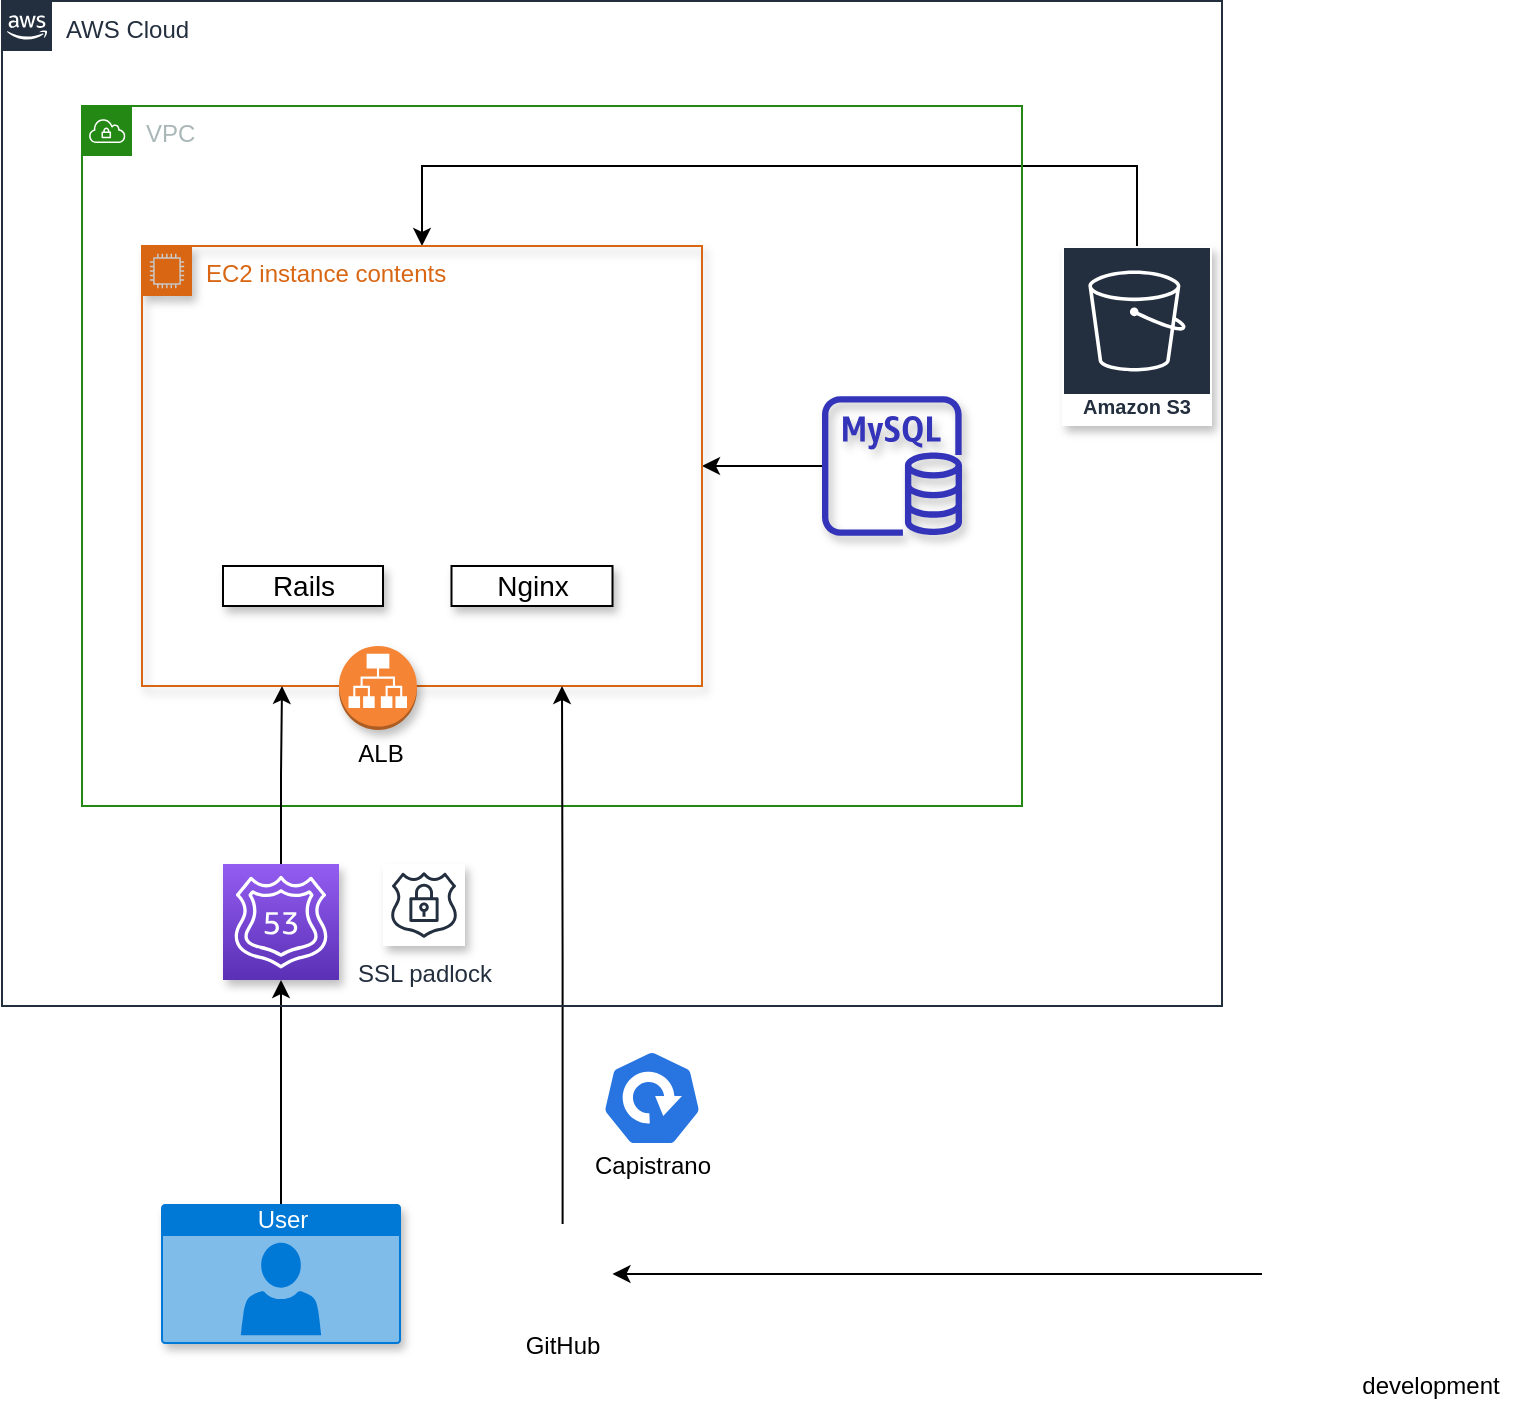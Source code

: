 <mxfile version="14.2.7" type="github">
  <diagram id="Ht1M8jgEwFfnCIfOTk4-" name="Page-1">
    <mxGraphModel dx="1186" dy="579" grid="1" gridSize="10" guides="1" tooltips="1" connect="1" arrows="1" fold="1" page="1" pageScale="1" pageWidth="1169" pageHeight="827" math="0" shadow="0">
      <root>
        <mxCell id="0" />
        <mxCell id="1" parent="0" />
        <mxCell id="QjypgIDzSsSGN7FeSxY2-27" style="edgeStyle=orthogonalEdgeStyle;rounded=0;orthogonalLoop=1;jettySize=auto;html=1;entryX=0.5;entryY=0;entryDx=0;entryDy=0;" parent="1" source="QjypgIDzSsSGN7FeSxY2-24" target="QjypgIDzSsSGN7FeSxY2-23" edge="1">
          <mxGeometry relative="1" as="geometry">
            <mxPoint x="818" y="140" as="sourcePoint" />
            <Array as="points">
              <mxPoint x="817" y="120" />
              <mxPoint x="460" y="120" />
            </Array>
          </mxGeometry>
        </mxCell>
        <mxCell id="QjypgIDzSsSGN7FeSxY2-5" value="" style="shape=image;html=1;verticalAlign=top;verticalLabelPosition=bottom;labelBackgroundColor=#ffffff;imageAspect=0;aspect=fixed;image=https://cdn3.iconfinder.com/data/icons/popular-services-brands-vol-2/512/ruby-on-rails-128.png;shadow=1;" parent="1" vertex="1">
          <mxGeometry x="366.5" y="240" width="68" height="68" as="geometry" />
        </mxCell>
        <mxCell id="QjypgIDzSsSGN7FeSxY2-6" value="VPC" style="points=[[0,0],[0.25,0],[0.5,0],[0.75,0],[1,0],[1,0.25],[1,0.5],[1,0.75],[1,1],[0.75,1],[0.5,1],[0.25,1],[0,1],[0,0.75],[0,0.5],[0,0.25]];outlineConnect=0;gradientColor=none;html=1;whiteSpace=wrap;fontSize=12;fontStyle=0;shape=mxgraph.aws4.group;grIcon=mxgraph.aws4.group_vpc;strokeColor=#248814;fillColor=none;verticalAlign=top;align=left;spacingLeft=30;fontColor=#AAB7B8;dashed=0;" parent="1" vertex="1">
          <mxGeometry x="290" y="90" width="470" height="350" as="geometry" />
        </mxCell>
        <mxCell id="QjypgIDzSsSGN7FeSxY2-19" value="&lt;font style=&quot;font-size: 14px&quot;&gt;Rails&lt;/font&gt;" style="whiteSpace=wrap;html=1;shadow=1;" parent="1" vertex="1">
          <mxGeometry x="360.5" y="320" width="80" height="20" as="geometry" />
        </mxCell>
        <mxCell id="QjypgIDzSsSGN7FeSxY2-20" value="" style="shape=image;html=1;verticalAlign=top;verticalLabelPosition=bottom;labelBackgroundColor=#ffffff;imageAspect=0;aspect=fixed;image=https://cdn4.iconfinder.com/data/icons/logos-brands-5/24/nginx-128.png;shadow=1;" parent="1" vertex="1">
          <mxGeometry x="480" y="240" width="70" height="70" as="geometry" />
        </mxCell>
        <mxCell id="QjypgIDzSsSGN7FeSxY2-21" value="&lt;font style=&quot;font-size: 14px&quot;&gt;Nginx&lt;/font&gt;" style="whiteSpace=wrap;html=1;shadow=1;" parent="1" vertex="1">
          <mxGeometry x="474.75" y="320" width="80.5" height="20" as="geometry" />
        </mxCell>
        <mxCell id="QjypgIDzSsSGN7FeSxY2-25" style="edgeStyle=orthogonalEdgeStyle;rounded=0;orthogonalLoop=1;jettySize=auto;html=1;" parent="1" source="QjypgIDzSsSGN7FeSxY2-22" target="QjypgIDzSsSGN7FeSxY2-23" edge="1">
          <mxGeometry relative="1" as="geometry" />
        </mxCell>
        <mxCell id="QjypgIDzSsSGN7FeSxY2-22" value="" style="outlineConnect=0;fontColor=#232F3E;gradientColor=none;fillColor=#3334B9;strokeColor=none;dashed=0;verticalLabelPosition=bottom;verticalAlign=top;align=center;html=1;fontSize=12;fontStyle=0;aspect=fixed;pointerEvents=1;shape=mxgraph.aws4.rds_mysql_instance;shadow=1;" parent="1" vertex="1">
          <mxGeometry x="660" y="235" width="70" height="70" as="geometry" />
        </mxCell>
        <mxCell id="QjypgIDzSsSGN7FeSxY2-23" value="EC2 instance contents" style="points=[[0,0],[0.25,0],[0.5,0],[0.75,0],[1,0],[1,0.25],[1,0.5],[1,0.75],[1,1],[0.75,1],[0.5,1],[0.25,1],[0,1],[0,0.75],[0,0.5],[0,0.25]];outlineConnect=0;gradientColor=none;html=1;whiteSpace=wrap;fontSize=12;fontStyle=0;shape=mxgraph.aws4.group;grIcon=mxgraph.aws4.group_ec2_instance_contents;strokeColor=#D86613;fillColor=none;verticalAlign=top;align=left;spacingLeft=30;fontColor=#D86613;dashed=0;shadow=1;" parent="1" vertex="1">
          <mxGeometry x="320" y="160" width="280" height="220" as="geometry" />
        </mxCell>
        <mxCell id="QjypgIDzSsSGN7FeSxY2-24" value="Amazon S3" style="outlineConnect=0;fontColor=#232F3E;gradientColor=none;strokeColor=#ffffff;fillColor=#232F3E;dashed=0;verticalLabelPosition=middle;verticalAlign=bottom;align=center;html=1;whiteSpace=wrap;fontSize=10;fontStyle=1;spacing=3;shape=mxgraph.aws4.productIcon;prIcon=mxgraph.aws4.s3;shadow=1;" parent="1" vertex="1">
          <mxGeometry x="780" y="160" width="75" height="90" as="geometry" />
        </mxCell>
        <mxCell id="QjypgIDzSsSGN7FeSxY2-33" style="edgeStyle=orthogonalEdgeStyle;rounded=0;orthogonalLoop=1;jettySize=auto;html=1;entryX=0.25;entryY=1;entryDx=0;entryDy=0;" parent="1" source="QjypgIDzSsSGN7FeSxY2-30" target="QjypgIDzSsSGN7FeSxY2-23" edge="1">
          <mxGeometry relative="1" as="geometry" />
        </mxCell>
        <mxCell id="QjypgIDzSsSGN7FeSxY2-30" value="" style="points=[[0,0,0],[0.25,0,0],[0.5,0,0],[0.75,0,0],[1,0,0],[0,1,0],[0.25,1,0],[0.5,1,0],[0.75,1,0],[1,1,0],[0,0.25,0],[0,0.5,0],[0,0.75,0],[1,0.25,0],[1,0.5,0],[1,0.75,0]];outlineConnect=0;fontColor=#232F3E;gradientColor=#945DF2;gradientDirection=north;fillColor=#5A30B5;strokeColor=#ffffff;dashed=0;verticalLabelPosition=bottom;verticalAlign=top;align=center;html=1;fontSize=12;fontStyle=0;aspect=fixed;shape=mxgraph.aws4.resourceIcon;resIcon=mxgraph.aws4.route_53;shadow=1;" parent="1" vertex="1">
          <mxGeometry x="360.5" y="469" width="58" height="58" as="geometry" />
        </mxCell>
        <mxCell id="QjypgIDzSsSGN7FeSxY2-31" value="SSL padlock" style="outlineConnect=0;fontColor=#232F3E;gradientColor=none;strokeColor=#232F3E;fillColor=#ffffff;dashed=0;verticalLabelPosition=bottom;verticalAlign=top;align=center;html=1;fontSize=12;fontStyle=0;aspect=fixed;shape=mxgraph.aws4.resourceIcon;resIcon=mxgraph.aws4.ssl_padlock;shadow=1;" parent="1" vertex="1">
          <mxGeometry x="440.5" y="469" width="41" height="41" as="geometry" />
        </mxCell>
        <mxCell id="QjypgIDzSsSGN7FeSxY2-32" style="edgeStyle=orthogonalEdgeStyle;rounded=0;orthogonalLoop=1;jettySize=auto;html=1;exitX=0.5;exitY=1;exitDx=0;exitDy=0;" parent="1" source="QjypgIDzSsSGN7FeSxY2-7" target="QjypgIDzSsSGN7FeSxY2-7" edge="1">
          <mxGeometry relative="1" as="geometry" />
        </mxCell>
        <mxCell id="QjypgIDzSsSGN7FeSxY2-36" style="edgeStyle=orthogonalEdgeStyle;rounded=0;orthogonalLoop=1;jettySize=auto;html=1;" parent="1" source="QjypgIDzSsSGN7FeSxY2-34" target="QjypgIDzSsSGN7FeSxY2-30" edge="1">
          <mxGeometry relative="1" as="geometry" />
        </mxCell>
        <mxCell id="QjypgIDzSsSGN7FeSxY2-34" value="User" style="html=1;strokeColor=none;fillColor=#0079D6;labelPosition=center;verticalLabelPosition=middle;verticalAlign=top;align=center;fontSize=12;outlineConnect=0;spacingTop=-6;fontColor=#FFFFFF;shape=mxgraph.sitemap.user;shadow=1;" parent="1" vertex="1">
          <mxGeometry x="329.5" y="639" width="120" height="70" as="geometry" />
        </mxCell>
        <mxCell id="qH9UivrnyGZ6Si_JyMVb-3" style="edgeStyle=orthogonalEdgeStyle;rounded=0;orthogonalLoop=1;jettySize=auto;html=1;entryX=0.75;entryY=1;entryDx=0;entryDy=0;" edge="1" parent="1" source="QjypgIDzSsSGN7FeSxY2-37" target="QjypgIDzSsSGN7FeSxY2-23">
          <mxGeometry relative="1" as="geometry" />
        </mxCell>
        <mxCell id="QjypgIDzSsSGN7FeSxY2-37" value="" style="shape=image;html=1;verticalAlign=top;verticalLabelPosition=bottom;labelBackgroundColor=#ffffff;imageAspect=0;aspect=fixed;image=https://cdn3.iconfinder.com/data/icons/social-rounded-2/72/GitHub-128.png;shadow=1;" parent="1" vertex="1">
          <mxGeometry x="505.25" y="649" width="50" height="50" as="geometry" />
        </mxCell>
        <mxCell id="QjypgIDzSsSGN7FeSxY2-41" style="edgeStyle=orthogonalEdgeStyle;rounded=0;orthogonalLoop=1;jettySize=auto;html=1;entryX=1;entryY=0.5;entryDx=0;entryDy=0;" parent="1" source="QjypgIDzSsSGN7FeSxY2-38" target="QjypgIDzSsSGN7FeSxY2-37" edge="1">
          <mxGeometry relative="1" as="geometry" />
        </mxCell>
        <mxCell id="QjypgIDzSsSGN7FeSxY2-38" value="" style="shape=image;html=1;verticalAlign=top;verticalLabelPosition=bottom;labelBackgroundColor=#ffffff;imageAspect=0;aspect=fixed;image=https://cdn2.iconfinder.com/data/icons/competitive-strategy-and-corporate-training/512/194_Computer_desktop_hardware_workstation_System_app_development-128.png;shadow=1;" parent="1" vertex="1">
          <mxGeometry x="880" y="610" width="128" height="128" as="geometry" />
        </mxCell>
        <mxCell id="QjypgIDzSsSGN7FeSxY2-40" value="development" style="text;html=1;align=center;verticalAlign=middle;resizable=0;points=[];autosize=1;" parent="1" vertex="1">
          <mxGeometry x="924" y="720" width="80" height="20" as="geometry" />
        </mxCell>
        <mxCell id="QjypgIDzSsSGN7FeSxY2-7" value="AWS Cloud" style="points=[[0,0],[0.25,0],[0.5,0],[0.75,0],[1,0],[1,0.25],[1,0.5],[1,0.75],[1,1],[0.75,1],[0.5,1],[0.25,1],[0,1],[0,0.75],[0,0.5],[0,0.25]];outlineConnect=0;gradientColor=none;html=1;whiteSpace=wrap;fontSize=12;fontStyle=0;shape=mxgraph.aws4.group;grIcon=mxgraph.aws4.group_aws_cloud_alt;strokeColor=#232F3E;fillColor=none;verticalAlign=top;align=left;spacingLeft=30;fontColor=#232F3E;dashed=0;" parent="1" vertex="1">
          <mxGeometry x="250" y="37.5" width="610" height="502.5" as="geometry" />
        </mxCell>
        <mxCell id="QjypgIDzSsSGN7FeSxY2-45" value="" style="outlineConnect=0;dashed=0;verticalLabelPosition=bottom;verticalAlign=top;align=center;html=1;shape=mxgraph.aws3.application_load_balancer;fillColor=#F58534;gradientColor=none;shadow=1;" parent="1" vertex="1">
          <mxGeometry x="418.5" y="360" width="39" height="42" as="geometry" />
        </mxCell>
        <mxCell id="QjypgIDzSsSGN7FeSxY2-46" value="ALB" style="text;html=1;align=center;verticalAlign=middle;resizable=0;points=[];autosize=1;" parent="1" vertex="1">
          <mxGeometry x="418.5" y="404" width="40" height="20" as="geometry" />
        </mxCell>
        <mxCell id="qH9UivrnyGZ6Si_JyMVb-1" value="" style="html=1;dashed=0;whitespace=wrap;fillColor=#2875E2;strokeColor=#ffffff;points=[[0.005,0.63,0],[0.1,0.2,0],[0.9,0.2,0],[0.5,0,0],[0.995,0.63,0],[0.72,0.99,0],[0.5,1,0],[0.28,0.99,0]];shape=mxgraph.kubernetes.icon;prIcon=deploy" vertex="1" parent="1">
          <mxGeometry x="550" y="562" width="50" height="48" as="geometry" />
        </mxCell>
        <mxCell id="qH9UivrnyGZ6Si_JyMVb-5" value="Capistrano" style="text;html=1;align=center;verticalAlign=middle;resizable=0;points=[];autosize=1;rotation=0;" vertex="1" parent="1">
          <mxGeometry x="540" y="610" width="70" height="20" as="geometry" />
        </mxCell>
        <mxCell id="qH9UivrnyGZ6Si_JyMVb-6" value="GitHub" style="text;html=1;align=center;verticalAlign=middle;resizable=0;points=[];autosize=1;" vertex="1" parent="1">
          <mxGeometry x="505.25" y="700" width="50" height="20" as="geometry" />
        </mxCell>
      </root>
    </mxGraphModel>
  </diagram>
</mxfile>

